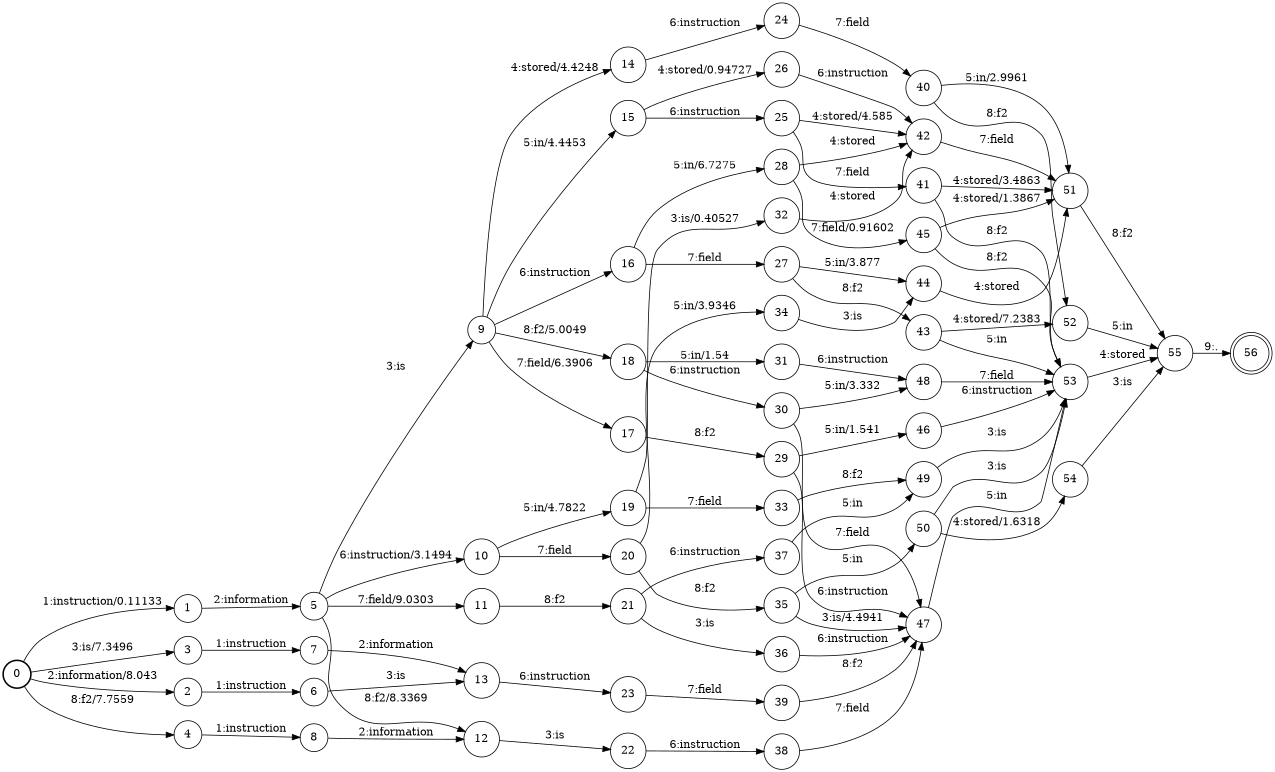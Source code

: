 digraph FST {
rankdir = LR;
size = "8.5,11";
label = "";
center = 1;
orientation = Portrait;
ranksep = "0.4";
nodesep = "0.25";
0 [label = "0", shape = circle, style = bold, fontsize = 14]
	0 -> 1 [label = "1:instruction/0.11133", fontsize = 14];
	0 -> 2 [label = "2:information/8.043", fontsize = 14];
	0 -> 3 [label = "3:is/7.3496", fontsize = 14];
	0 -> 4 [label = "8:f2/7.7559", fontsize = 14];
1 [label = "1", shape = circle, style = solid, fontsize = 14]
	1 -> 5 [label = "2:information", fontsize = 14];
2 [label = "2", shape = circle, style = solid, fontsize = 14]
	2 -> 6 [label = "1:instruction", fontsize = 14];
3 [label = "3", shape = circle, style = solid, fontsize = 14]
	3 -> 7 [label = "1:instruction", fontsize = 14];
4 [label = "4", shape = circle, style = solid, fontsize = 14]
	4 -> 8 [label = "1:instruction", fontsize = 14];
5 [label = "5", shape = circle, style = solid, fontsize = 14]
	5 -> 10 [label = "6:instruction/3.1494", fontsize = 14];
	5 -> 9 [label = "3:is", fontsize = 14];
	5 -> 11 [label = "7:field/9.0303", fontsize = 14];
	5 -> 12 [label = "8:f2/8.3369", fontsize = 14];
6 [label = "6", shape = circle, style = solid, fontsize = 14]
	6 -> 13 [label = "3:is", fontsize = 14];
7 [label = "7", shape = circle, style = solid, fontsize = 14]
	7 -> 13 [label = "2:information", fontsize = 14];
8 [label = "8", shape = circle, style = solid, fontsize = 14]
	8 -> 12 [label = "2:information", fontsize = 14];
9 [label = "9", shape = circle, style = solid, fontsize = 14]
	9 -> 16 [label = "6:instruction", fontsize = 14];
	9 -> 14 [label = "4:stored/4.4248", fontsize = 14];
	9 -> 15 [label = "5:in/4.4453", fontsize = 14];
	9 -> 17 [label = "7:field/6.3906", fontsize = 14];
	9 -> 18 [label = "8:f2/5.0049", fontsize = 14];
10 [label = "10", shape = circle, style = solid, fontsize = 14]
	10 -> 19 [label = "5:in/4.7822", fontsize = 14];
	10 -> 20 [label = "7:field", fontsize = 14];
11 [label = "11", shape = circle, style = solid, fontsize = 14]
	11 -> 21 [label = "8:f2", fontsize = 14];
12 [label = "12", shape = circle, style = solid, fontsize = 14]
	12 -> 22 [label = "3:is", fontsize = 14];
13 [label = "13", shape = circle, style = solid, fontsize = 14]
	13 -> 23 [label = "6:instruction", fontsize = 14];
14 [label = "14", shape = circle, style = solid, fontsize = 14]
	14 -> 24 [label = "6:instruction", fontsize = 14];
15 [label = "15", shape = circle, style = solid, fontsize = 14]
	15 -> 25 [label = "6:instruction", fontsize = 14];
	15 -> 26 [label = "4:stored/0.94727", fontsize = 14];
16 [label = "16", shape = circle, style = solid, fontsize = 14]
	16 -> 28 [label = "5:in/6.7275", fontsize = 14];
	16 -> 27 [label = "7:field", fontsize = 14];
17 [label = "17", shape = circle, style = solid, fontsize = 14]
	17 -> 29 [label = "8:f2", fontsize = 14];
18 [label = "18", shape = circle, style = solid, fontsize = 14]
	18 -> 30 [label = "6:instruction", fontsize = 14];
	18 -> 31 [label = "5:in/1.54", fontsize = 14];
19 [label = "19", shape = circle, style = solid, fontsize = 14]
	19 -> 32 [label = "3:is/0.40527", fontsize = 14];
	19 -> 33 [label = "7:field", fontsize = 14];
20 [label = "20", shape = circle, style = solid, fontsize = 14]
	20 -> 34 [label = "5:in/3.9346", fontsize = 14];
	20 -> 35 [label = "8:f2", fontsize = 14];
21 [label = "21", shape = circle, style = solid, fontsize = 14]
	21 -> 37 [label = "6:instruction", fontsize = 14];
	21 -> 36 [label = "3:is", fontsize = 14];
22 [label = "22", shape = circle, style = solid, fontsize = 14]
	22 -> 38 [label = "6:instruction", fontsize = 14];
23 [label = "23", shape = circle, style = solid, fontsize = 14]
	23 -> 39 [label = "7:field", fontsize = 14];
24 [label = "24", shape = circle, style = solid, fontsize = 14]
	24 -> 40 [label = "7:field", fontsize = 14];
25 [label = "25", shape = circle, style = solid, fontsize = 14]
	25 -> 42 [label = "4:stored/4.585", fontsize = 14];
	25 -> 41 [label = "7:field", fontsize = 14];
26 [label = "26", shape = circle, style = solid, fontsize = 14]
	26 -> 42 [label = "6:instruction", fontsize = 14];
27 [label = "27", shape = circle, style = solid, fontsize = 14]
	27 -> 44 [label = "5:in/3.877", fontsize = 14];
	27 -> 43 [label = "8:f2", fontsize = 14];
28 [label = "28", shape = circle, style = solid, fontsize = 14]
	28 -> 42 [label = "4:stored", fontsize = 14];
	28 -> 45 [label = "7:field/0.91602", fontsize = 14];
29 [label = "29", shape = circle, style = solid, fontsize = 14]
	29 -> 47 [label = "6:instruction", fontsize = 14];
	29 -> 46 [label = "5:in/1.541", fontsize = 14];
30 [label = "30", shape = circle, style = solid, fontsize = 14]
	30 -> 48 [label = "5:in/3.332", fontsize = 14];
	30 -> 47 [label = "7:field", fontsize = 14];
31 [label = "31", shape = circle, style = solid, fontsize = 14]
	31 -> 48 [label = "6:instruction", fontsize = 14];
32 [label = "32", shape = circle, style = solid, fontsize = 14]
	32 -> 42 [label = "4:stored", fontsize = 14];
33 [label = "33", shape = circle, style = solid, fontsize = 14]
	33 -> 49 [label = "8:f2", fontsize = 14];
34 [label = "34", shape = circle, style = solid, fontsize = 14]
	34 -> 44 [label = "3:is", fontsize = 14];
35 [label = "35", shape = circle, style = solid, fontsize = 14]
	35 -> 47 [label = "3:is/4.4941", fontsize = 14];
	35 -> 50 [label = "5:in", fontsize = 14];
36 [label = "36", shape = circle, style = solid, fontsize = 14]
	36 -> 47 [label = "6:instruction", fontsize = 14];
37 [label = "37", shape = circle, style = solid, fontsize = 14]
	37 -> 49 [label = "5:in", fontsize = 14];
38 [label = "38", shape = circle, style = solid, fontsize = 14]
	38 -> 47 [label = "7:field", fontsize = 14];
39 [label = "39", shape = circle, style = solid, fontsize = 14]
	39 -> 47 [label = "8:f2", fontsize = 14];
40 [label = "40", shape = circle, style = solid, fontsize = 14]
	40 -> 51 [label = "5:in/2.9961", fontsize = 14];
	40 -> 52 [label = "8:f2", fontsize = 14];
41 [label = "41", shape = circle, style = solid, fontsize = 14]
	41 -> 51 [label = "4:stored/3.4863", fontsize = 14];
	41 -> 53 [label = "8:f2", fontsize = 14];
42 [label = "42", shape = circle, style = solid, fontsize = 14]
	42 -> 51 [label = "7:field", fontsize = 14];
43 [label = "43", shape = circle, style = solid, fontsize = 14]
	43 -> 52 [label = "4:stored/7.2383", fontsize = 14];
	43 -> 53 [label = "5:in", fontsize = 14];
44 [label = "44", shape = circle, style = solid, fontsize = 14]
	44 -> 51 [label = "4:stored", fontsize = 14];
45 [label = "45", shape = circle, style = solid, fontsize = 14]
	45 -> 51 [label = "4:stored/1.3867", fontsize = 14];
	45 -> 53 [label = "8:f2", fontsize = 14];
46 [label = "46", shape = circle, style = solid, fontsize = 14]
	46 -> 53 [label = "6:instruction", fontsize = 14];
47 [label = "47", shape = circle, style = solid, fontsize = 14]
	47 -> 53 [label = "5:in", fontsize = 14];
48 [label = "48", shape = circle, style = solid, fontsize = 14]
	48 -> 53 [label = "7:field", fontsize = 14];
49 [label = "49", shape = circle, style = solid, fontsize = 14]
	49 -> 53 [label = "3:is", fontsize = 14];
50 [label = "50", shape = circle, style = solid, fontsize = 14]
	50 -> 53 [label = "3:is", fontsize = 14];
	50 -> 54 [label = "4:stored/1.6318", fontsize = 14];
51 [label = "51", shape = circle, style = solid, fontsize = 14]
	51 -> 55 [label = "8:f2", fontsize = 14];
52 [label = "52", shape = circle, style = solid, fontsize = 14]
	52 -> 55 [label = "5:in", fontsize = 14];
53 [label = "53", shape = circle, style = solid, fontsize = 14]
	53 -> 55 [label = "4:stored", fontsize = 14];
54 [label = "54", shape = circle, style = solid, fontsize = 14]
	54 -> 55 [label = "3:is", fontsize = 14];
55 [label = "55", shape = circle, style = solid, fontsize = 14]
	55 -> 56 [label = "9:.", fontsize = 14];
56 [label = "56", shape = doublecircle, style = solid, fontsize = 14]
}
